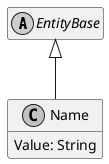 ﻿@startuml
skinparam monochrome true
hide empty members

abstract class EntityBase {
}

EntityBase <|-- Name

class Name {
    Value: String
}

@enduml
